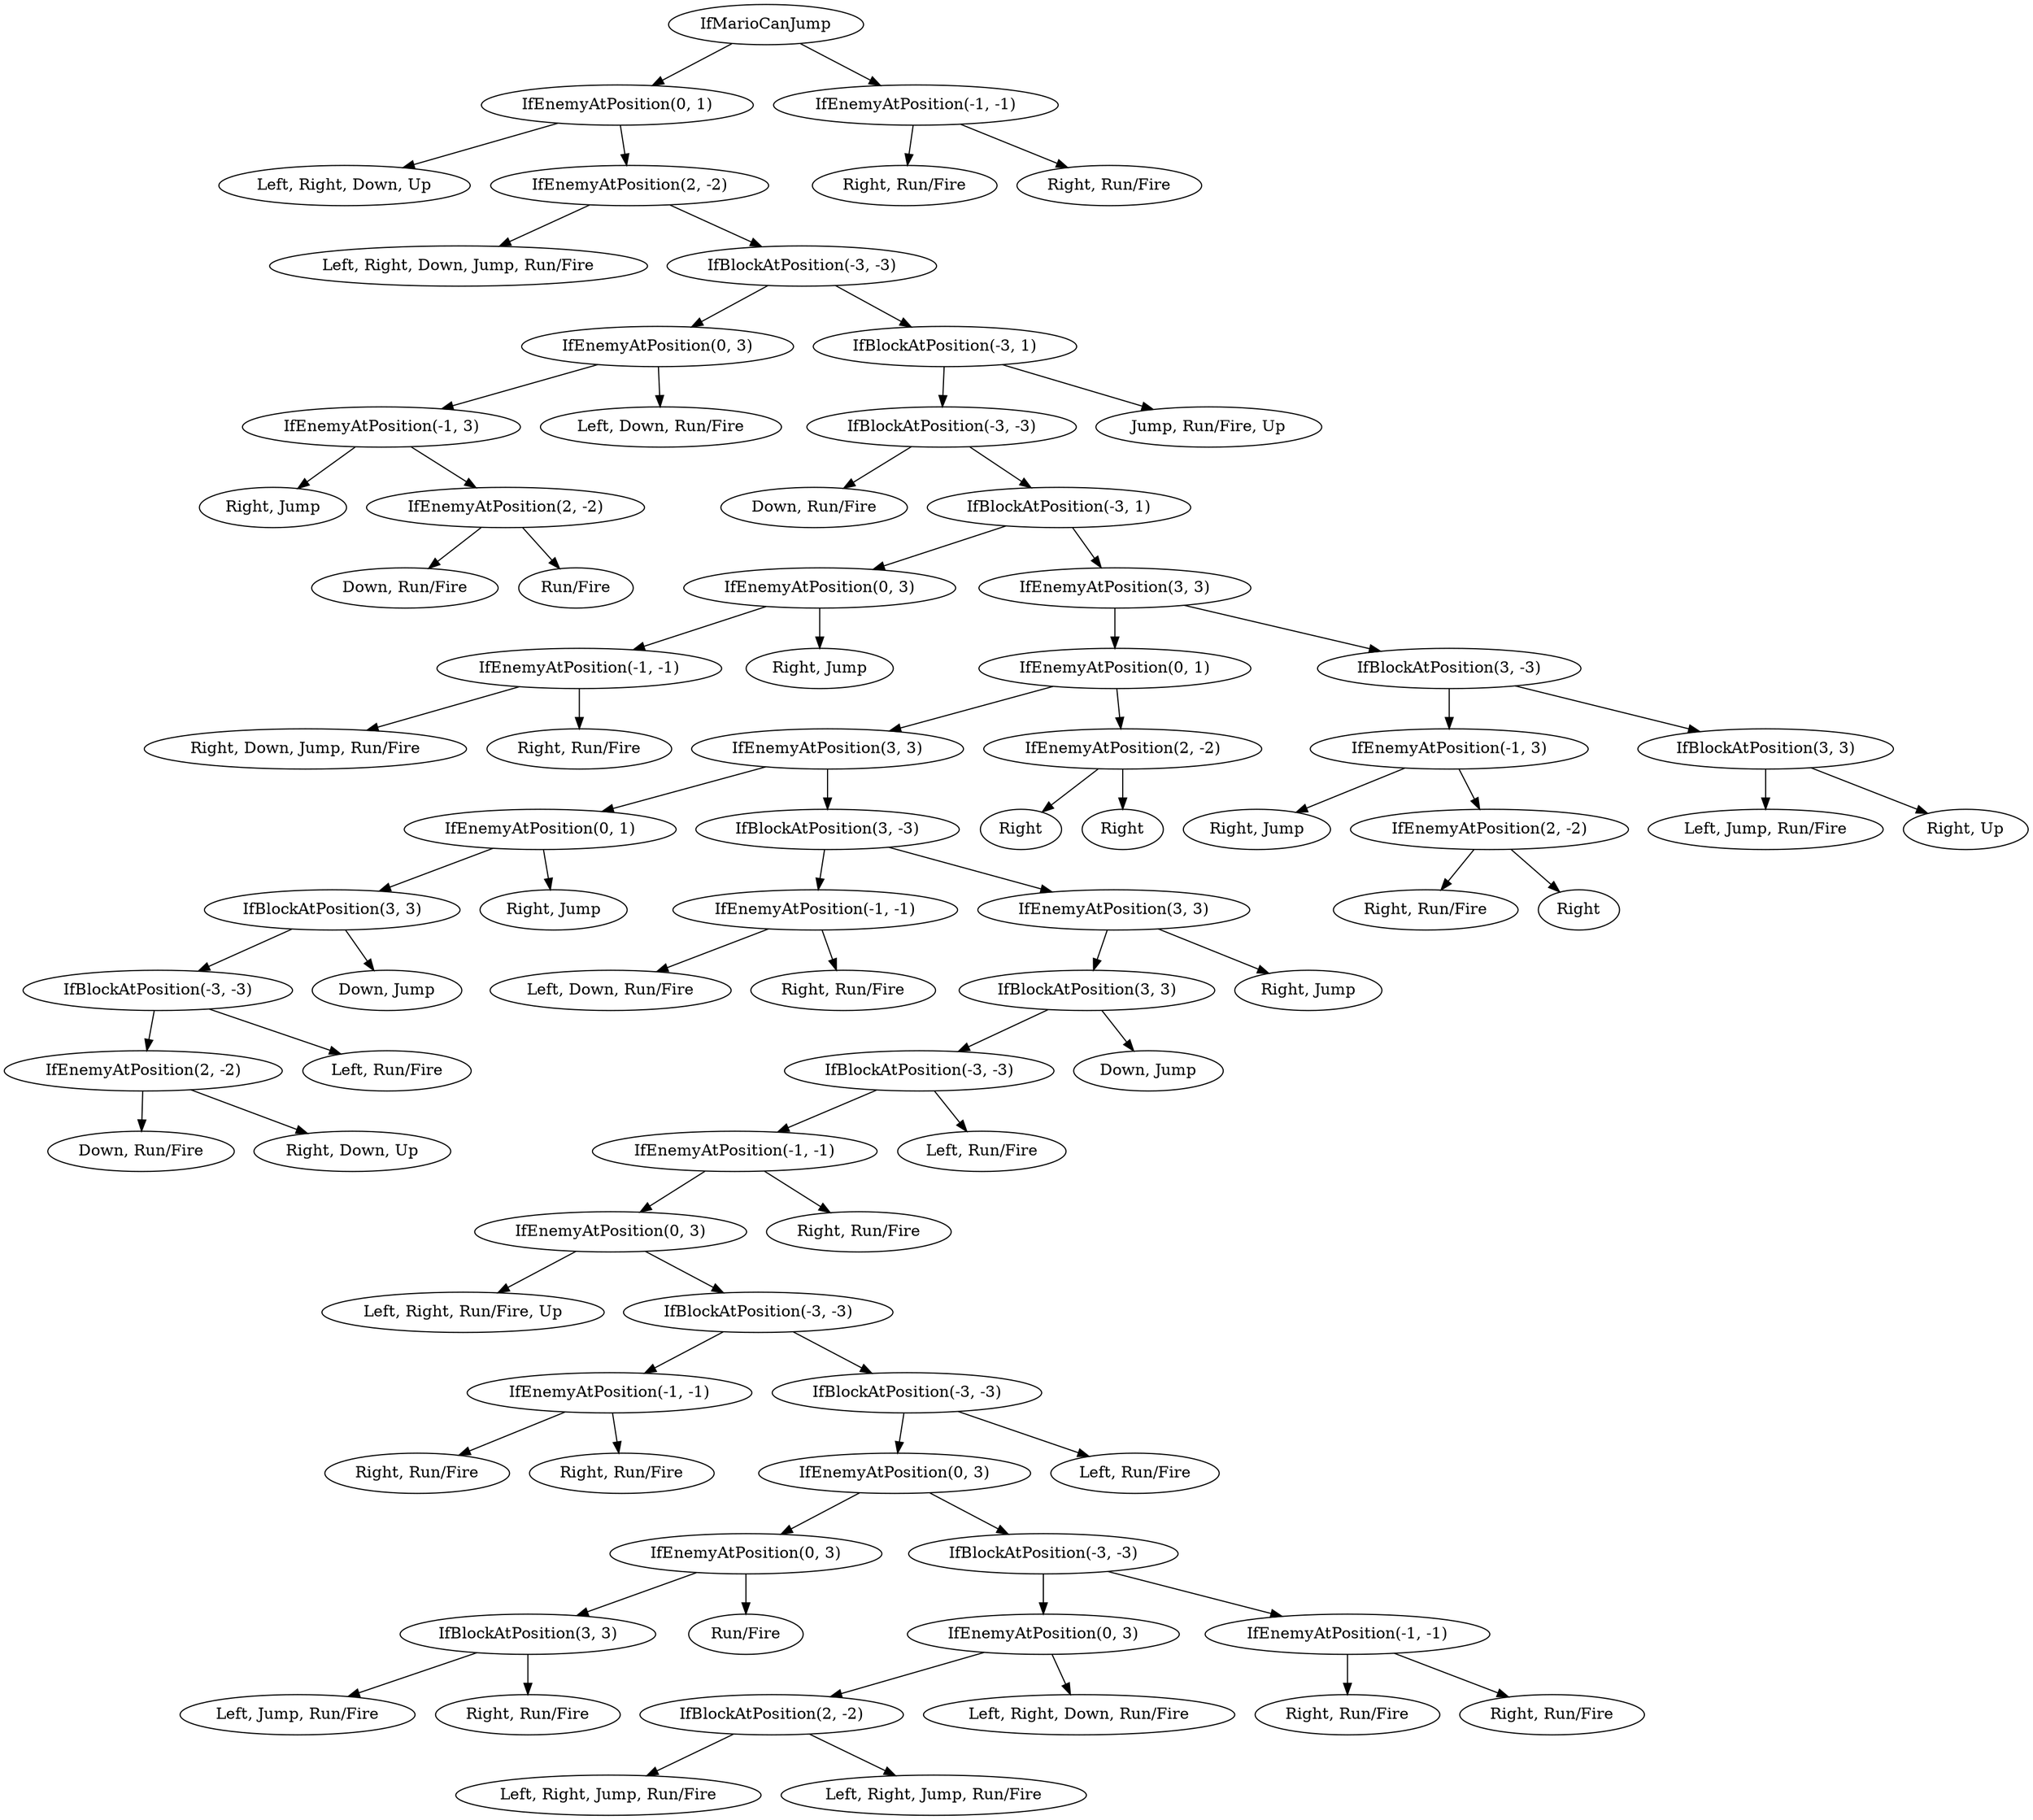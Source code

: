 digraph G {
  1 [ label="IfMarioCanJump" ];
  2 [ label="IfEnemyAtPosition(0, 1)" ];
  3 [ label="Left, Right, Down, Up" ];
  4 [ label="IfEnemyAtPosition(2, -2)" ];
  5 [ label="Left, Right, Down, Jump, Run/Fire" ];
  6 [ label="IfBlockAtPosition(-3, -3)" ];
  7 [ label="IfEnemyAtPosition(0, 3)" ];
  8 [ label="IfEnemyAtPosition(-1, 3)" ];
  9 [ label="Right, Jump" ];
  10 [ label="IfEnemyAtPosition(2, -2)" ];
  11 [ label="Down, Run/Fire" ];
  12 [ label="Run/Fire" ];
  13 [ label="Left, Down, Run/Fire" ];
  14 [ label="IfBlockAtPosition(-3, 1)" ];
  15 [ label="IfBlockAtPosition(-3, -3)" ];
  16 [ label="Down, Run/Fire" ];
  17 [ label="IfBlockAtPosition(-3, 1)" ];
  18 [ label="IfEnemyAtPosition(0, 3)" ];
  19 [ label="IfEnemyAtPosition(-1, -1)" ];
  20 [ label="Right, Down, Jump, Run/Fire" ];
  21 [ label="Right, Run/Fire" ];
  22 [ label="Right, Jump" ];
  23 [ label="IfEnemyAtPosition(3, 3)" ];
  24 [ label="IfEnemyAtPosition(0, 1)" ];
  25 [ label="IfEnemyAtPosition(3, 3)" ];
  26 [ label="IfEnemyAtPosition(0, 1)" ];
  27 [ label="IfBlockAtPosition(3, 3)" ];
  28 [ label="IfBlockAtPosition(-3, -3)" ];
  29 [ label="IfEnemyAtPosition(2, -2)" ];
  30 [ label="Down, Run/Fire" ];
  31 [ label="Right, Down, Up" ];
  32 [ label="Left, Run/Fire" ];
  33 [ label="Down, Jump" ];
  34 [ label="Right, Jump" ];
  35 [ label="IfBlockAtPosition(3, -3)" ];
  36 [ label="IfEnemyAtPosition(-1, -1)" ];
  37 [ label="Left, Down, Run/Fire" ];
  38 [ label="Right, Run/Fire" ];
  39 [ label="IfEnemyAtPosition(3, 3)" ];
  40 [ label="IfBlockAtPosition(3, 3)" ];
  41 [ label="IfBlockAtPosition(-3, -3)" ];
  42 [ label="IfEnemyAtPosition(-1, -1)" ];
  43 [ label="IfEnemyAtPosition(0, 3)" ];
  44 [ label="Left, Right, Run/Fire, Up" ];
  45 [ label="IfBlockAtPosition(-3, -3)" ];
  46 [ label="IfEnemyAtPosition(-1, -1)" ];
  47 [ label="Right, Run/Fire" ];
  48 [ label="Right, Run/Fire" ];
  49 [ label="IfBlockAtPosition(-3, -3)" ];
  50 [ label="IfEnemyAtPosition(0, 3)" ];
  51 [ label="IfEnemyAtPosition(0, 3)" ];
  52 [ label="IfBlockAtPosition(3, 3)" ];
  53 [ label="Left, Jump, Run/Fire" ];
  54 [ label="Right, Run/Fire" ];
  55 [ label="Run/Fire" ];
  56 [ label="IfBlockAtPosition(-3, -3)" ];
  57 [ label="IfEnemyAtPosition(0, 3)" ];
  58 [ label="IfBlockAtPosition(2, -2)" ];
  59 [ label="Left, Right, Jump, Run/Fire" ];
  60 [ label="Left, Right, Jump, Run/Fire" ];
  61 [ label="Left, Right, Down, Run/Fire" ];
  62 [ label="IfEnemyAtPosition(-1, -1)" ];
  63 [ label="Right, Run/Fire" ];
  64 [ label="Right, Run/Fire" ];
  65 [ label="Left, Run/Fire" ];
  66 [ label="Right, Run/Fire" ];
  67 [ label="Left, Run/Fire" ];
  68 [ label="Down, Jump" ];
  69 [ label="Right, Jump" ];
  70 [ label="IfEnemyAtPosition(2, -2)" ];
  71 [ label="Right" ];
  72 [ label="Right" ];
  73 [ label="IfBlockAtPosition(3, -3)" ];
  74 [ label="IfEnemyAtPosition(-1, 3)" ];
  75 [ label="Right, Jump" ];
  76 [ label="IfEnemyAtPosition(2, -2)" ];
  77 [ label="Right, Run/Fire" ];
  78 [ label="Right" ];
  79 [ label="IfBlockAtPosition(3, 3)" ];
  80 [ label="Left, Jump, Run/Fire" ];
  81 [ label="Right, Up" ];
  82 [ label="Jump, Run/Fire, Up" ];
  83 [ label="IfEnemyAtPosition(-1, -1)" ];
  84 [ label="Right, Run/Fire" ];
  85 [ label="Right, Run/Fire" ];
  10 -> 11;
  10 -> 12;
  8 -> 9;
  8 -> 10;
  7 -> 8;
  7 -> 13;
  19 -> 20;
  19 -> 21;
  18 -> 19;
  18 -> 22;
  29 -> 30;
  29 -> 31;
  28 -> 29;
  28 -> 32;
  27 -> 28;
  27 -> 33;
  26 -> 27;
  26 -> 34;
  36 -> 37;
  36 -> 38;
  46 -> 47;
  46 -> 48;
  52 -> 53;
  52 -> 54;
  51 -> 52;
  51 -> 55;
  58 -> 59;
  58 -> 60;
  57 -> 58;
  57 -> 61;
  62 -> 63;
  62 -> 64;
  56 -> 57;
  56 -> 62;
  50 -> 51;
  50 -> 56;
  49 -> 50;
  49 -> 65;
  45 -> 46;
  45 -> 49;
  43 -> 44;
  43 -> 45;
  42 -> 43;
  42 -> 66;
  41 -> 42;
  41 -> 67;
  40 -> 41;
  40 -> 68;
  39 -> 40;
  39 -> 69;
  35 -> 36;
  35 -> 39;
  25 -> 26;
  25 -> 35;
  70 -> 71;
  70 -> 72;
  24 -> 25;
  24 -> 70;
  76 -> 77;
  76 -> 78;
  74 -> 75;
  74 -> 76;
  79 -> 80;
  79 -> 81;
  73 -> 74;
  73 -> 79;
  23 -> 24;
  23 -> 73;
  17 -> 18;
  17 -> 23;
  15 -> 16;
  15 -> 17;
  14 -> 15;
  14 -> 82;
  6 -> 7;
  6 -> 14;
  4 -> 5;
  4 -> 6;
  2 -> 3;
  2 -> 4;
  83 -> 84;
  83 -> 85;
  1 -> 2;
  1 -> 83;
}
